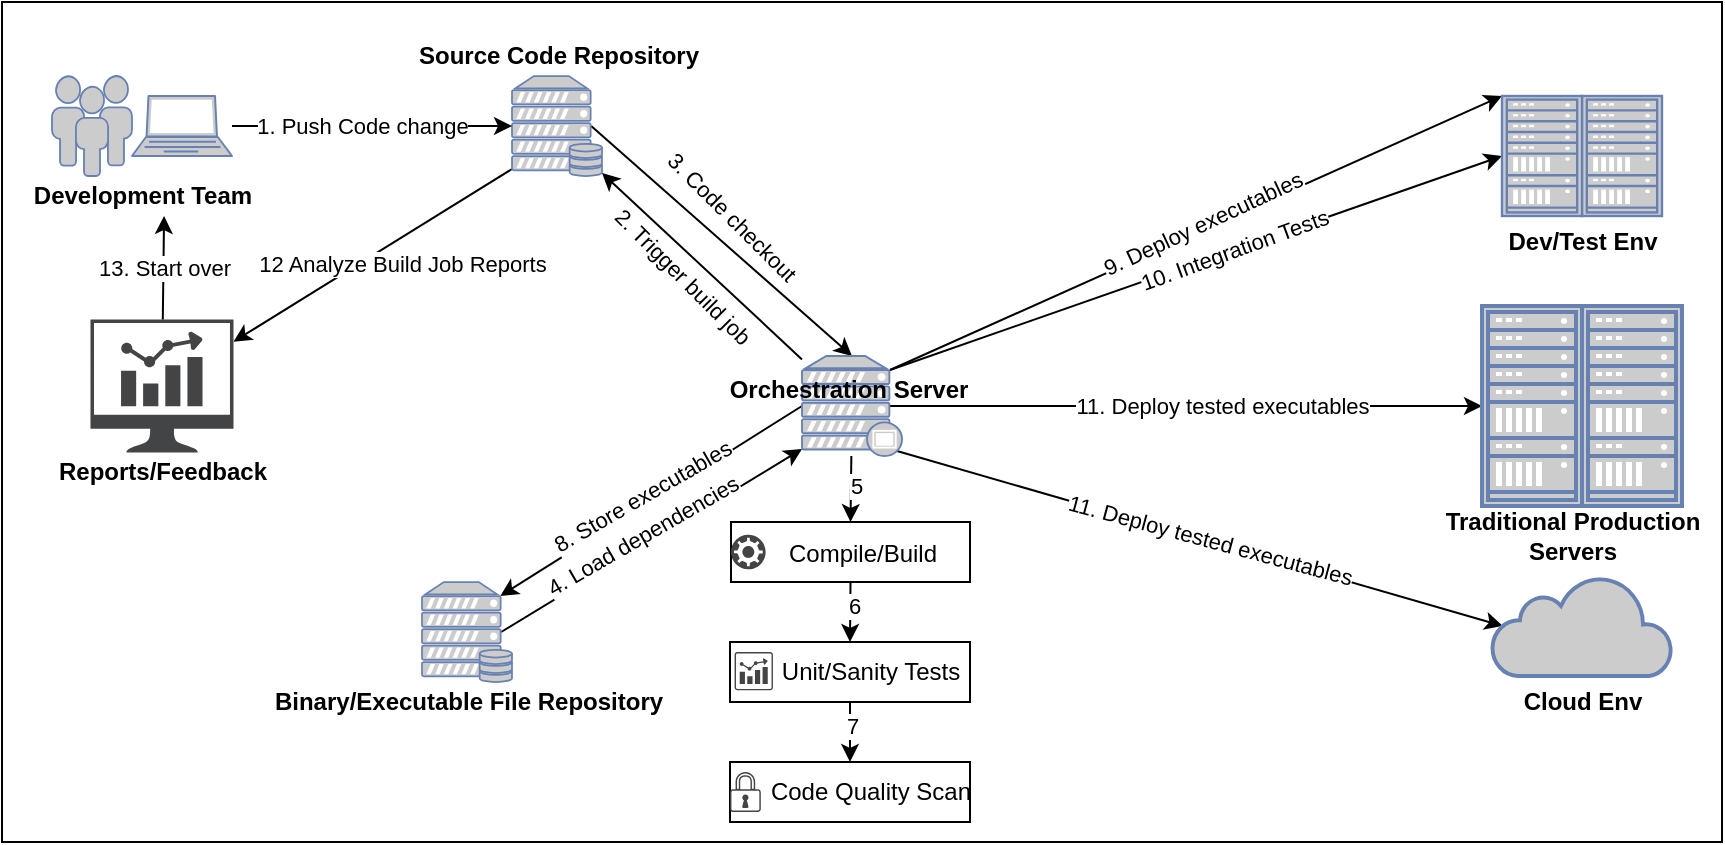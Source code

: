 <mxfile version="13.8.8" type="github">
  <diagram id="iKQWSWvl_KhY-TkC1FsQ" name="Page-1">
    <mxGraphModel dx="1158" dy="511" grid="1" gridSize="10" guides="1" tooltips="1" connect="1" arrows="1" fold="1" page="1" pageScale="1" pageWidth="850" pageHeight="1100" background="#FFFFFF" math="0" shadow="0">
      <root>
        <mxCell id="0" />
        <mxCell id="1" parent="0" />
        <mxCell id="6ict2WQ5s-b1KP5LFsGP-20" value="" style="rounded=0;whiteSpace=wrap;html=1;" vertex="1" parent="1">
          <mxGeometry width="860" height="420" as="geometry" />
        </mxCell>
        <mxCell id="y3iVWPoA_y2creooDI88-25" style="edgeStyle=none;rounded=0;orthogonalLoop=1;jettySize=auto;html=1;exitX=0.88;exitY=0.5;exitDx=0;exitDy=0;exitPerimeter=0;entryX=0.5;entryY=0;entryDx=0;entryDy=0;entryPerimeter=0;" parent="1" source="y3iVWPoA_y2creooDI88-3" target="y3iVWPoA_y2creooDI88-6" edge="1">
          <mxGeometry relative="1" as="geometry" />
        </mxCell>
        <mxCell id="y3iVWPoA_y2creooDI88-49" value="3. Code checkout" style="edgeLabel;html=1;align=center;verticalAlign=middle;resizable=0;points=[];rotation=45;" parent="y3iVWPoA_y2creooDI88-25" vertex="1" connectable="0">
          <mxGeometry x="-0.051" y="1" relative="1" as="geometry">
            <mxPoint x="7.49" y="-9.15" as="offset" />
          </mxGeometry>
        </mxCell>
        <mxCell id="6ict2WQ5s-b1KP5LFsGP-18" value="12 Analyze Build Job Reports" style="edgeStyle=none;rounded=0;orthogonalLoop=1;jettySize=auto;html=1;exitX=0;exitY=0.93;exitDx=0;exitDy=0;exitPerimeter=0;" edge="1" parent="1" source="y3iVWPoA_y2creooDI88-3" target="y3iVWPoA_y2creooDI88-28">
          <mxGeometry x="-0.13" y="11" relative="1" as="geometry">
            <mxPoint as="offset" />
          </mxGeometry>
        </mxCell>
        <mxCell id="y3iVWPoA_y2creooDI88-3" value="" style="fontColor=#0066CC;verticalAlign=top;verticalLabelPosition=bottom;labelPosition=center;align=center;html=1;outlineConnect=0;fillColor=#CCCCCC;strokeColor=#6881B3;gradientColor=none;gradientDirection=north;strokeWidth=2;shape=mxgraph.networks.server_storage;" parent="1" vertex="1">
          <mxGeometry x="255" y="37" width="45" height="50" as="geometry" />
        </mxCell>
        <mxCell id="y3iVWPoA_y2creooDI88-24" style="edgeStyle=none;rounded=0;orthogonalLoop=1;jettySize=auto;html=1;exitX=0.88;exitY=0.5;exitDx=0;exitDy=0;exitPerimeter=0;entryX=0;entryY=0.93;entryDx=0;entryDy=0;entryPerimeter=0;" parent="1" source="y3iVWPoA_y2creooDI88-4" target="y3iVWPoA_y2creooDI88-6" edge="1">
          <mxGeometry relative="1" as="geometry" />
        </mxCell>
        <mxCell id="y3iVWPoA_y2creooDI88-53" value="4. Load dependencies" style="edgeLabel;html=1;align=center;verticalAlign=middle;resizable=0;points=[];rotation=-30;" parent="y3iVWPoA_y2creooDI88-24" vertex="1" connectable="0">
          <mxGeometry x="-0.108" y="-1" relative="1" as="geometry">
            <mxPoint x="2.39" y="-8.43" as="offset" />
          </mxGeometry>
        </mxCell>
        <mxCell id="y3iVWPoA_y2creooDI88-4" value="" style="fontColor=#0066CC;verticalAlign=top;verticalLabelPosition=bottom;labelPosition=center;align=center;html=1;outlineConnect=0;fillColor=#CCCCCC;strokeColor=#6881B3;gradientColor=none;gradientDirection=north;strokeWidth=2;shape=mxgraph.networks.server_storage;" parent="1" vertex="1">
          <mxGeometry x="210" y="290" width="45" height="50" as="geometry" />
        </mxCell>
        <mxCell id="y3iVWPoA_y2creooDI88-22" style="rounded=0;orthogonalLoop=1;jettySize=auto;html=1;entryX=1;entryY=0.97;entryDx=0;entryDy=0;entryPerimeter=0;" parent="1" source="y3iVWPoA_y2creooDI88-6" target="y3iVWPoA_y2creooDI88-3" edge="1">
          <mxGeometry relative="1" as="geometry">
            <mxPoint x="310" y="62" as="targetPoint" />
          </mxGeometry>
        </mxCell>
        <mxCell id="y3iVWPoA_y2creooDI88-48" value="2. Trigger build job" style="edgeLabel;html=1;align=center;verticalAlign=middle;resizable=0;points=[];rotation=45;" parent="y3iVWPoA_y2creooDI88-22" vertex="1" connectable="0">
          <mxGeometry x="0.374" relative="1" as="geometry">
            <mxPoint x="8.76" y="22.39" as="offset" />
          </mxGeometry>
        </mxCell>
        <mxCell id="y3iVWPoA_y2creooDI88-23" style="edgeStyle=none;rounded=0;orthogonalLoop=1;jettySize=auto;html=1;exitX=0;exitY=0.5;exitDx=0;exitDy=0;exitPerimeter=0;entryX=0.87;entryY=0.14;entryDx=0;entryDy=0;entryPerimeter=0;" parent="1" source="y3iVWPoA_y2creooDI88-6" target="y3iVWPoA_y2creooDI88-4" edge="1">
          <mxGeometry relative="1" as="geometry" />
        </mxCell>
        <mxCell id="6ict2WQ5s-b1KP5LFsGP-10" value="8. Store executables" style="edgeLabel;html=1;align=center;verticalAlign=middle;resizable=0;points=[];rotation=-30;" vertex="1" connectable="0" parent="y3iVWPoA_y2creooDI88-23">
          <mxGeometry x="-0.686" y="1" relative="1" as="geometry">
            <mxPoint x="-56.84" y="29.23" as="offset" />
          </mxGeometry>
        </mxCell>
        <mxCell id="y3iVWPoA_y2creooDI88-43" style="edgeStyle=none;rounded=0;orthogonalLoop=1;jettySize=auto;html=1;exitX=0.88;exitY=0.14;exitDx=0;exitDy=0;exitPerimeter=0;entryX=0;entryY=0;entryDx=0;entryDy=0;entryPerimeter=0;" parent="1" source="y3iVWPoA_y2creooDI88-6" target="y3iVWPoA_y2creooDI88-13" edge="1">
          <mxGeometry relative="1" as="geometry" />
        </mxCell>
        <mxCell id="6ict2WQ5s-b1KP5LFsGP-11" value="9. Deploy executables" style="edgeLabel;html=1;align=center;verticalAlign=middle;resizable=0;points=[];rotation=-25;" vertex="1" connectable="0" parent="y3iVWPoA_y2creooDI88-43">
          <mxGeometry x="0.021" y="4" relative="1" as="geometry">
            <mxPoint x="1" as="offset" />
          </mxGeometry>
        </mxCell>
        <mxCell id="y3iVWPoA_y2creooDI88-44" style="edgeStyle=none;rounded=0;orthogonalLoop=1;jettySize=auto;html=1;exitX=0.88;exitY=0.5;exitDx=0;exitDy=0;exitPerimeter=0;entryX=0;entryY=0.5;entryDx=0;entryDy=0;entryPerimeter=0;" parent="1" source="y3iVWPoA_y2creooDI88-6" target="y3iVWPoA_y2creooDI88-8" edge="1">
          <mxGeometry relative="1" as="geometry" />
        </mxCell>
        <mxCell id="6ict2WQ5s-b1KP5LFsGP-15" value="11. Deploy tested executables" style="edgeLabel;html=1;align=center;verticalAlign=middle;resizable=0;points=[];" vertex="1" connectable="0" parent="y3iVWPoA_y2creooDI88-44">
          <mxGeometry x="0.838" y="3" relative="1" as="geometry">
            <mxPoint x="-106" y="3" as="offset" />
          </mxGeometry>
        </mxCell>
        <mxCell id="y3iVWPoA_y2creooDI88-45" style="edgeStyle=none;rounded=0;orthogonalLoop=1;jettySize=auto;html=1;exitX=0.95;exitY=0.95;exitDx=0;exitDy=0;exitPerimeter=0;entryX=0.06;entryY=0.5;entryDx=0;entryDy=0;entryPerimeter=0;" parent="1" source="y3iVWPoA_y2creooDI88-6" target="y3iVWPoA_y2creooDI88-9" edge="1">
          <mxGeometry relative="1" as="geometry" />
        </mxCell>
        <mxCell id="6ict2WQ5s-b1KP5LFsGP-16" value="11. Deploy tested executables" style="edgeLabel;html=1;align=center;verticalAlign=middle;resizable=0;points=[];rotation=15;" vertex="1" connectable="0" parent="y3iVWPoA_y2creooDI88-45">
          <mxGeometry x="0.024" y="1" relative="1" as="geometry">
            <mxPoint x="1" as="offset" />
          </mxGeometry>
        </mxCell>
        <mxCell id="y3iVWPoA_y2creooDI88-61" style="edgeStyle=none;rounded=0;orthogonalLoop=1;jettySize=auto;html=1;entryX=0.5;entryY=0;entryDx=0;entryDy=0;" parent="1" source="y3iVWPoA_y2creooDI88-6" target="y3iVWPoA_y2creooDI88-58" edge="1">
          <mxGeometry relative="1" as="geometry" />
        </mxCell>
        <mxCell id="6ict2WQ5s-b1KP5LFsGP-5" value="5" style="edgeLabel;html=1;align=center;verticalAlign=middle;resizable=0;points=[];" vertex="1" connectable="0" parent="y3iVWPoA_y2creooDI88-61">
          <mxGeometry x="-0.092" y="2" relative="1" as="geometry">
            <mxPoint as="offset" />
          </mxGeometry>
        </mxCell>
        <mxCell id="6ict2WQ5s-b1KP5LFsGP-13" style="edgeStyle=none;rounded=0;orthogonalLoop=1;jettySize=auto;html=1;exitX=0.88;exitY=0.14;exitDx=0;exitDy=0;exitPerimeter=0;entryX=0;entryY=0.5;entryDx=0;entryDy=0;entryPerimeter=0;" edge="1" parent="1" source="y3iVWPoA_y2creooDI88-6" target="y3iVWPoA_y2creooDI88-13">
          <mxGeometry relative="1" as="geometry" />
        </mxCell>
        <mxCell id="6ict2WQ5s-b1KP5LFsGP-14" value="10. Integration Tests" style="edgeLabel;html=1;align=center;verticalAlign=middle;resizable=0;points=[];rotation=-20;" vertex="1" connectable="0" parent="6ict2WQ5s-b1KP5LFsGP-13">
          <mxGeometry x="0.124" relative="1" as="geometry">
            <mxPoint as="offset" />
          </mxGeometry>
        </mxCell>
        <mxCell id="y3iVWPoA_y2creooDI88-6" value="" style="fontColor=#0066CC;verticalAlign=top;verticalLabelPosition=bottom;labelPosition=center;align=center;html=1;outlineConnect=0;fillColor=#CCCCCC;strokeColor=#6881B3;gradientColor=none;gradientDirection=north;strokeWidth=2;shape=mxgraph.networks.proxy_server;" parent="1" vertex="1">
          <mxGeometry x="400" y="177" width="50" height="50" as="geometry" />
        </mxCell>
        <mxCell id="y3iVWPoA_y2creooDI88-9" value="" style="html=1;outlineConnect=0;fillColor=#CCCCCC;strokeColor=#6881B3;gradientColor=none;gradientDirection=north;strokeWidth=2;shape=mxgraph.networks.cloud;fontColor=#ffffff;" parent="1" vertex="1">
          <mxGeometry x="745" y="287" width="90" height="50" as="geometry" />
        </mxCell>
        <mxCell id="y3iVWPoA_y2creooDI88-10" value="" style="group" parent="1" vertex="1" connectable="0">
          <mxGeometry x="740" y="152" width="100" height="100" as="geometry" />
        </mxCell>
        <mxCell id="y3iVWPoA_y2creooDI88-7" value="" style="fontColor=#0066CC;verticalAlign=top;verticalLabelPosition=bottom;labelPosition=center;align=center;html=1;outlineConnect=0;fillColor=#CCCCCC;strokeColor=#6881B3;gradientColor=none;gradientDirection=north;strokeWidth=2;shape=mxgraph.networks.rack;" parent="y3iVWPoA_y2creooDI88-10" vertex="1">
          <mxGeometry x="50" width="50" height="100" as="geometry" />
        </mxCell>
        <mxCell id="y3iVWPoA_y2creooDI88-8" value="" style="fontColor=#0066CC;verticalAlign=top;verticalLabelPosition=bottom;labelPosition=center;align=center;html=1;outlineConnect=0;fillColor=#CCCCCC;strokeColor=#6881B3;gradientColor=none;gradientDirection=north;strokeWidth=2;shape=mxgraph.networks.rack;" parent="y3iVWPoA_y2creooDI88-10" vertex="1">
          <mxGeometry width="50" height="100" as="geometry" />
        </mxCell>
        <mxCell id="y3iVWPoA_y2creooDI88-11" value="" style="group" parent="1" vertex="1" connectable="0">
          <mxGeometry x="750" y="47" width="80" height="60" as="geometry" />
        </mxCell>
        <mxCell id="y3iVWPoA_y2creooDI88-12" value="" style="fontColor=#0066CC;verticalAlign=top;verticalLabelPosition=bottom;labelPosition=center;align=center;html=1;outlineConnect=0;fillColor=#CCCCCC;strokeColor=#6881B3;gradientColor=none;gradientDirection=north;strokeWidth=2;shape=mxgraph.networks.rack;" parent="y3iVWPoA_y2creooDI88-11" vertex="1">
          <mxGeometry x="40" width="40" height="60" as="geometry" />
        </mxCell>
        <mxCell id="y3iVWPoA_y2creooDI88-13" value="" style="fontColor=#0066CC;verticalAlign=top;verticalLabelPosition=bottom;labelPosition=center;align=center;html=1;outlineConnect=0;fillColor=#CCCCCC;strokeColor=#6881B3;gradientColor=none;gradientDirection=north;strokeWidth=2;shape=mxgraph.networks.rack;" parent="y3iVWPoA_y2creooDI88-11" vertex="1">
          <mxGeometry width="40" height="60" as="geometry" />
        </mxCell>
        <mxCell id="y3iVWPoA_y2creooDI88-20" value="" style="group" parent="1" vertex="1" connectable="0">
          <mxGeometry x="10" y="37" width="120" height="70" as="geometry" />
        </mxCell>
        <mxCell id="y3iVWPoA_y2creooDI88-17" value="" style="group" parent="y3iVWPoA_y2creooDI88-20" vertex="1" connectable="0">
          <mxGeometry x="15" width="90" height="50" as="geometry" />
        </mxCell>
        <mxCell id="y3iVWPoA_y2creooDI88-1" value="" style="fontColor=#0066CC;verticalAlign=top;verticalLabelPosition=bottom;labelPosition=center;align=center;html=1;outlineConnect=0;fillColor=#CCCCCC;strokeColor=#6881B3;gradientColor=none;gradientDirection=north;strokeWidth=2;shape=mxgraph.networks.users;" parent="y3iVWPoA_y2creooDI88-17" vertex="1">
          <mxGeometry width="40" height="50" as="geometry" />
        </mxCell>
        <mxCell id="y3iVWPoA_y2creooDI88-2" value="" style="fontColor=#0066CC;verticalAlign=top;verticalLabelPosition=bottom;labelPosition=center;align=center;html=1;outlineConnect=0;fillColor=#CCCCCC;strokeColor=#6881B3;gradientColor=none;gradientDirection=north;strokeWidth=2;shape=mxgraph.networks.laptop;" parent="y3iVWPoA_y2creooDI88-17" vertex="1">
          <mxGeometry x="40" y="10" width="50" height="30" as="geometry" />
        </mxCell>
        <mxCell id="y3iVWPoA_y2creooDI88-19" value="&lt;b&gt;Development Team&lt;/b&gt;" style="text;html=1;align=center;verticalAlign=middle;resizable=0;points=[];autosize=1;" parent="y3iVWPoA_y2creooDI88-20" vertex="1">
          <mxGeometry y="50" width="120" height="20" as="geometry" />
        </mxCell>
        <mxCell id="y3iVWPoA_y2creooDI88-21" style="edgeStyle=orthogonalEdgeStyle;rounded=0;orthogonalLoop=1;jettySize=auto;html=1;entryX=0;entryY=0.5;entryDx=0;entryDy=0;entryPerimeter=0;" parent="1" source="y3iVWPoA_y2creooDI88-2" target="y3iVWPoA_y2creooDI88-3" edge="1">
          <mxGeometry relative="1" as="geometry" />
        </mxCell>
        <mxCell id="y3iVWPoA_y2creooDI88-47" value="1. Push Code change" style="edgeLabel;html=1;align=center;verticalAlign=middle;resizable=0;points=[];" parent="y3iVWPoA_y2creooDI88-21" vertex="1" connectable="0">
          <mxGeometry x="-0.2" y="-1" relative="1" as="geometry">
            <mxPoint x="9" y="-1" as="offset" />
          </mxGeometry>
        </mxCell>
        <mxCell id="y3iVWPoA_y2creooDI88-36" value="" style="group" parent="1" vertex="1" connectable="0">
          <mxGeometry x="364" y="320" width="120" height="30" as="geometry" />
        </mxCell>
        <mxCell id="y3iVWPoA_y2creooDI88-35" value="" style="rounded=0;whiteSpace=wrap;html=1;" parent="y3iVWPoA_y2creooDI88-36" vertex="1">
          <mxGeometry width="120" height="30" as="geometry" />
        </mxCell>
        <mxCell id="y3iVWPoA_y2creooDI88-30" value="" style="pointerEvents=1;shadow=0;dashed=0;html=1;strokeColor=none;fillColor=#434445;aspect=fixed;labelPosition=center;verticalLabelPosition=bottom;verticalAlign=top;align=center;outlineConnect=0;shape=mxgraph.vvd.vrops;" parent="y3iVWPoA_y2creooDI88-36" vertex="1">
          <mxGeometry x="2.3" y="5" width="19.167" height="19.167" as="geometry" />
        </mxCell>
        <mxCell id="y3iVWPoA_y2creooDI88-31" value="Unit/Sanity Tests" style="text;html=1;align=center;verticalAlign=middle;resizable=0;points=[];autosize=1;" parent="y3iVWPoA_y2creooDI88-36" vertex="1">
          <mxGeometry x="20" y="5" width="100" height="20" as="geometry" />
        </mxCell>
        <mxCell id="y3iVWPoA_y2creooDI88-38" value="" style="group" parent="1" vertex="1" connectable="0">
          <mxGeometry x="364" y="380" width="130" height="30" as="geometry" />
        </mxCell>
        <mxCell id="y3iVWPoA_y2creooDI88-34" value="" style="rounded=0;whiteSpace=wrap;html=1;" parent="y3iVWPoA_y2creooDI88-38" vertex="1">
          <mxGeometry width="120" height="30" as="geometry" />
        </mxCell>
        <mxCell id="y3iVWPoA_y2creooDI88-27" value="" style="pointerEvents=1;shadow=0;dashed=0;html=1;strokeColor=none;fillColor=#434445;aspect=fixed;labelPosition=center;verticalLabelPosition=bottom;verticalAlign=top;align=center;outlineConnect=0;shape=mxgraph.vvd.security;" parent="y3iVWPoA_y2creooDI88-38" vertex="1">
          <mxGeometry y="5" width="15.4" height="20" as="geometry" />
        </mxCell>
        <mxCell id="y3iVWPoA_y2creooDI88-37" value="Code Quality Scan" style="text;html=1;align=center;verticalAlign=middle;resizable=0;points=[];autosize=1;" parent="y3iVWPoA_y2creooDI88-38" vertex="1">
          <mxGeometry x="10" y="5" width="120" height="20" as="geometry" />
        </mxCell>
        <mxCell id="y3iVWPoA_y2creooDI88-51" value="&lt;b&gt;Source Code Repository&lt;/b&gt;" style="text;html=1;align=center;verticalAlign=middle;resizable=0;points=[];autosize=1;" parent="1" vertex="1">
          <mxGeometry x="197.5" y="17" width="160" height="20" as="geometry" />
        </mxCell>
        <mxCell id="y3iVWPoA_y2creooDI88-52" value="&lt;b&gt;Binary/Executable File Repository&lt;/b&gt;" style="text;html=1;align=center;verticalAlign=middle;resizable=0;points=[];autosize=1;" parent="1" vertex="1">
          <mxGeometry x="127.5" y="340" width="210" height="20" as="geometry" />
        </mxCell>
        <mxCell id="y3iVWPoA_y2creooDI88-59" value="" style="group" parent="1" vertex="1" connectable="0">
          <mxGeometry x="364.5" y="260" width="119.5" height="30" as="geometry" />
        </mxCell>
        <mxCell id="y3iVWPoA_y2creooDI88-58" value="" style="rounded=0;whiteSpace=wrap;html=1;" parent="y3iVWPoA_y2creooDI88-59" vertex="1">
          <mxGeometry width="119.5" height="30" as="geometry" />
        </mxCell>
        <mxCell id="y3iVWPoA_y2creooDI88-56" value="" style="pointerEvents=1;shadow=0;dashed=0;html=1;strokeColor=none;fillColor=#434445;aspect=fixed;labelPosition=center;verticalLabelPosition=bottom;verticalAlign=top;align=center;outlineConnect=0;shape=mxgraph.vvd.vrealize_automation;" parent="y3iVWPoA_y2creooDI88-59" vertex="1">
          <mxGeometry y="6.364" width="17.319" height="17.319" as="geometry" />
        </mxCell>
        <mxCell id="y3iVWPoA_y2creooDI88-57" value="Compile/Build" style="text;html=1;align=center;verticalAlign=middle;resizable=0;points=[];autosize=1;" parent="y3iVWPoA_y2creooDI88-59" vertex="1">
          <mxGeometry x="20.783" y="6.364" width="90" height="20" as="geometry" />
        </mxCell>
        <mxCell id="y3iVWPoA_y2creooDI88-64" style="edgeStyle=none;rounded=0;orthogonalLoop=1;jettySize=auto;html=1;entryX=0.5;entryY=0;entryDx=0;entryDy=0;exitX=0.5;exitY=1;exitDx=0;exitDy=0;" parent="1" source="y3iVWPoA_y2creooDI88-58" target="y3iVWPoA_y2creooDI88-35" edge="1">
          <mxGeometry relative="1" as="geometry">
            <mxPoint x="434.677" y="237" as="sourcePoint" />
            <mxPoint x="434.25" y="270" as="targetPoint" />
          </mxGeometry>
        </mxCell>
        <mxCell id="6ict2WQ5s-b1KP5LFsGP-6" value="6" style="edgeLabel;html=1;align=center;verticalAlign=middle;resizable=0;points=[];" vertex="1" connectable="0" parent="y3iVWPoA_y2creooDI88-64">
          <mxGeometry x="-0.201" y="2" relative="1" as="geometry">
            <mxPoint as="offset" />
          </mxGeometry>
        </mxCell>
        <mxCell id="y3iVWPoA_y2creooDI88-65" style="edgeStyle=none;rounded=0;orthogonalLoop=1;jettySize=auto;html=1;entryX=0.5;entryY=0;entryDx=0;entryDy=0;exitX=0.5;exitY=1;exitDx=0;exitDy=0;" parent="1" source="y3iVWPoA_y2creooDI88-35" target="y3iVWPoA_y2creooDI88-34" edge="1">
          <mxGeometry relative="1" as="geometry">
            <mxPoint x="444.677" y="247" as="sourcePoint" />
            <mxPoint x="444.25" y="280" as="targetPoint" />
          </mxGeometry>
        </mxCell>
        <mxCell id="6ict2WQ5s-b1KP5LFsGP-7" value="7" style="edgeLabel;html=1;align=center;verticalAlign=middle;resizable=0;points=[];" vertex="1" connectable="0" parent="y3iVWPoA_y2creooDI88-65">
          <mxGeometry x="-0.2" y="1" relative="1" as="geometry">
            <mxPoint as="offset" />
          </mxGeometry>
        </mxCell>
        <mxCell id="6ict2WQ5s-b1KP5LFsGP-1" value="&lt;b&gt;Orchestration Server&lt;/b&gt;" style="text;html=1;align=center;verticalAlign=middle;resizable=0;points=[];autosize=1;" vertex="1" parent="1">
          <mxGeometry x="357.5" y="183.75" width="130" height="20" as="geometry" />
        </mxCell>
        <mxCell id="6ict2WQ5s-b1KP5LFsGP-2" value="&lt;b&gt;Cloud Env&lt;/b&gt;" style="text;html=1;align=center;verticalAlign=middle;resizable=0;points=[];autosize=1;" vertex="1" parent="1">
          <mxGeometry x="755" y="340" width="70" height="20" as="geometry" />
        </mxCell>
        <mxCell id="6ict2WQ5s-b1KP5LFsGP-3" value="&lt;b&gt;Traditional Production&lt;br&gt;Servers&lt;/b&gt;" style="text;html=1;align=center;verticalAlign=middle;resizable=0;points=[];autosize=1;" vertex="1" parent="1">
          <mxGeometry x="715" y="252" width="140" height="30" as="geometry" />
        </mxCell>
        <mxCell id="6ict2WQ5s-b1KP5LFsGP-4" value="&lt;b&gt;Dev/Test Env&lt;/b&gt;" style="text;html=1;align=center;verticalAlign=middle;resizable=0;points=[];autosize=1;" vertex="1" parent="1">
          <mxGeometry x="745" y="110" width="90" height="20" as="geometry" />
        </mxCell>
        <mxCell id="6ict2WQ5s-b1KP5LFsGP-17" value="" style="group" vertex="1" connectable="0" parent="1">
          <mxGeometry x="20" y="158.75" width="120" height="86.5" as="geometry" />
        </mxCell>
        <mxCell id="y3iVWPoA_y2creooDI88-28" value="" style="pointerEvents=1;shadow=0;dashed=0;html=1;strokeColor=none;fillColor=#434445;aspect=fixed;labelPosition=center;verticalLabelPosition=bottom;verticalAlign=top;align=center;outlineConnect=0;shape=mxgraph.vvd.nsx_dashboard;" parent="6ict2WQ5s-b1KP5LFsGP-17" vertex="1">
          <mxGeometry x="24.24" width="71.51" height="66.5" as="geometry" />
        </mxCell>
        <mxCell id="y3iVWPoA_y2creooDI88-46" value="&lt;b&gt;Reports/Feedback&lt;/b&gt;" style="text;html=1;align=center;verticalAlign=middle;resizable=0;points=[];autosize=1;" parent="6ict2WQ5s-b1KP5LFsGP-17" vertex="1">
          <mxGeometry y="66.5" width="120" height="20" as="geometry" />
        </mxCell>
        <mxCell id="6ict2WQ5s-b1KP5LFsGP-19" value="13. Start over" style="edgeStyle=none;rounded=0;orthogonalLoop=1;jettySize=auto;html=1;entryX=0.592;entryY=1;entryDx=0;entryDy=0;entryPerimeter=0;" edge="1" parent="1" source="y3iVWPoA_y2creooDI88-28" target="y3iVWPoA_y2creooDI88-19">
          <mxGeometry relative="1" as="geometry" />
        </mxCell>
      </root>
    </mxGraphModel>
  </diagram>
</mxfile>
